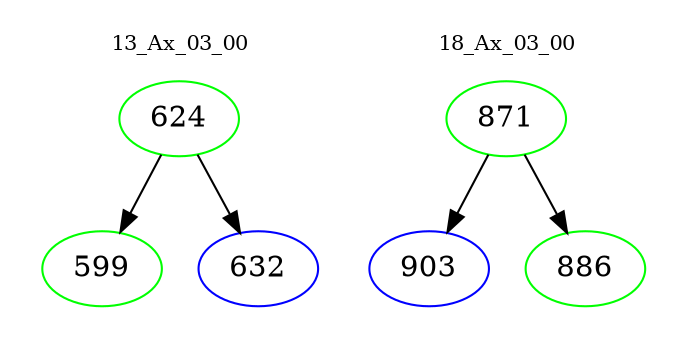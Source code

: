 digraph{
subgraph cluster_0 {
color = white
label = "13_Ax_03_00";
fontsize=10;
T0_624 [label="624", color="green"]
T0_624 -> T0_599 [color="black"]
T0_599 [label="599", color="green"]
T0_624 -> T0_632 [color="black"]
T0_632 [label="632", color="blue"]
}
subgraph cluster_1 {
color = white
label = "18_Ax_03_00";
fontsize=10;
T1_871 [label="871", color="green"]
T1_871 -> T1_903 [color="black"]
T1_903 [label="903", color="blue"]
T1_871 -> T1_886 [color="black"]
T1_886 [label="886", color="green"]
}
}
